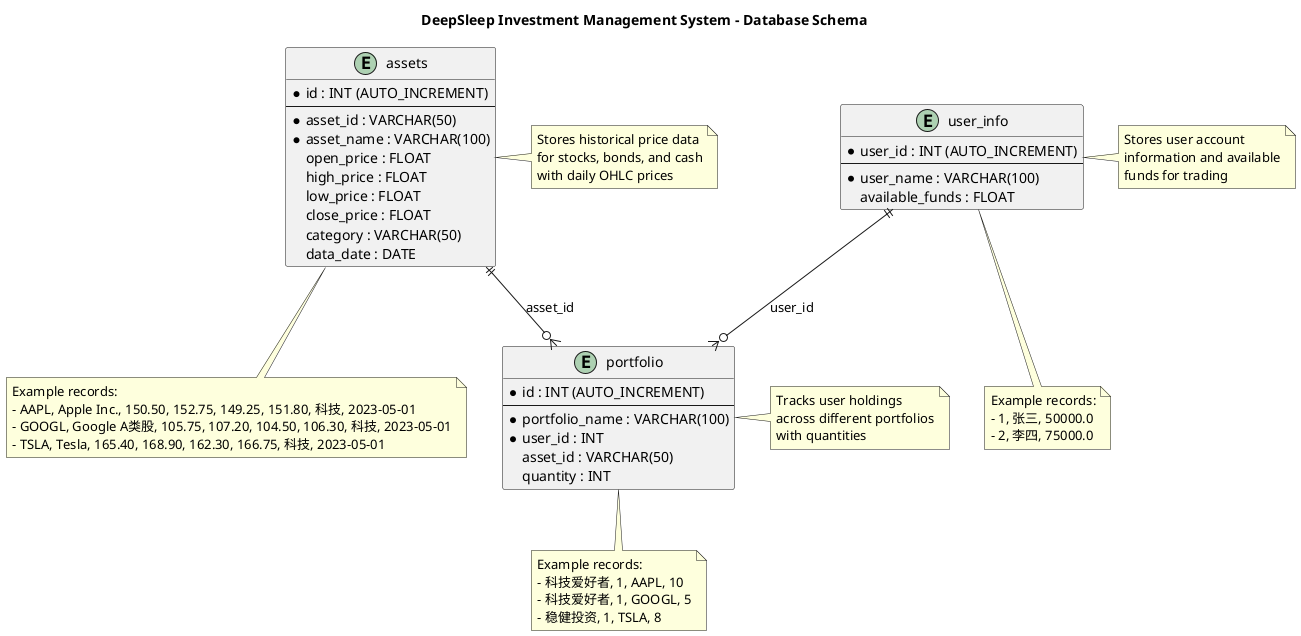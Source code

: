 @startuml DeepSleep Database Schema

title DeepSleep Investment Management System - Database Schema

entity "assets" as ASSETS {
    * id : INT (AUTO_INCREMENT)
    --
    * asset_id : VARCHAR(50)
    * asset_name : VARCHAR(100)
    open_price : FLOAT
    high_price : FLOAT
    low_price : FLOAT
    close_price : FLOAT
    category : VARCHAR(50)
    data_date : DATE
}

entity "portfolio" as PORTFOLIO {
    * id : INT (AUTO_INCREMENT)
    --
    * portfolio_name : VARCHAR(100)
    * user_id : INT
    asset_id : VARCHAR(50)
    quantity : INT
}

entity "user_info" as USER_INFO {
    * user_id : INT (AUTO_INCREMENT)
    --
    * user_name : VARCHAR(100)
    available_funds : FLOAT
}

' Relationships
USER_INFO ||--o{ PORTFOLIO : "user_id"
ASSETS ||--o{ PORTFOLIO : "asset_id"

note right of ASSETS
  Stores historical price data
  for stocks, bonds, and cash
  with daily OHLC prices
end note

note right of PORTFOLIO
  Tracks user holdings
  across different portfolios
  with quantities
end note

note right of USER_INFO
  Stores user account
  information and available
  funds for trading
end note

' Sample Data Examples
note bottom of ASSETS
  Example records:
  - AAPL, Apple Inc., 150.50, 152.75, 149.25, 151.80, 科技, 2023-05-01
  - GOOGL, Google A类股, 105.75, 107.20, 104.50, 106.30, 科技, 2023-05-01
  - TSLA, Tesla, 165.40, 168.90, 162.30, 166.75, 科技, 2023-05-01
end note

note bottom of PORTFOLIO
  Example records:
  - 科技爱好者, 1, AAPL, 10
  - 科技爱好者, 1, GOOGL, 5
  - 稳健投资, 1, TSLA, 8
end note

note bottom of USER_INFO
  Example records:
  - 1, 张三, 50000.0
  - 2, 李四, 75000.0
end note

@enduml 